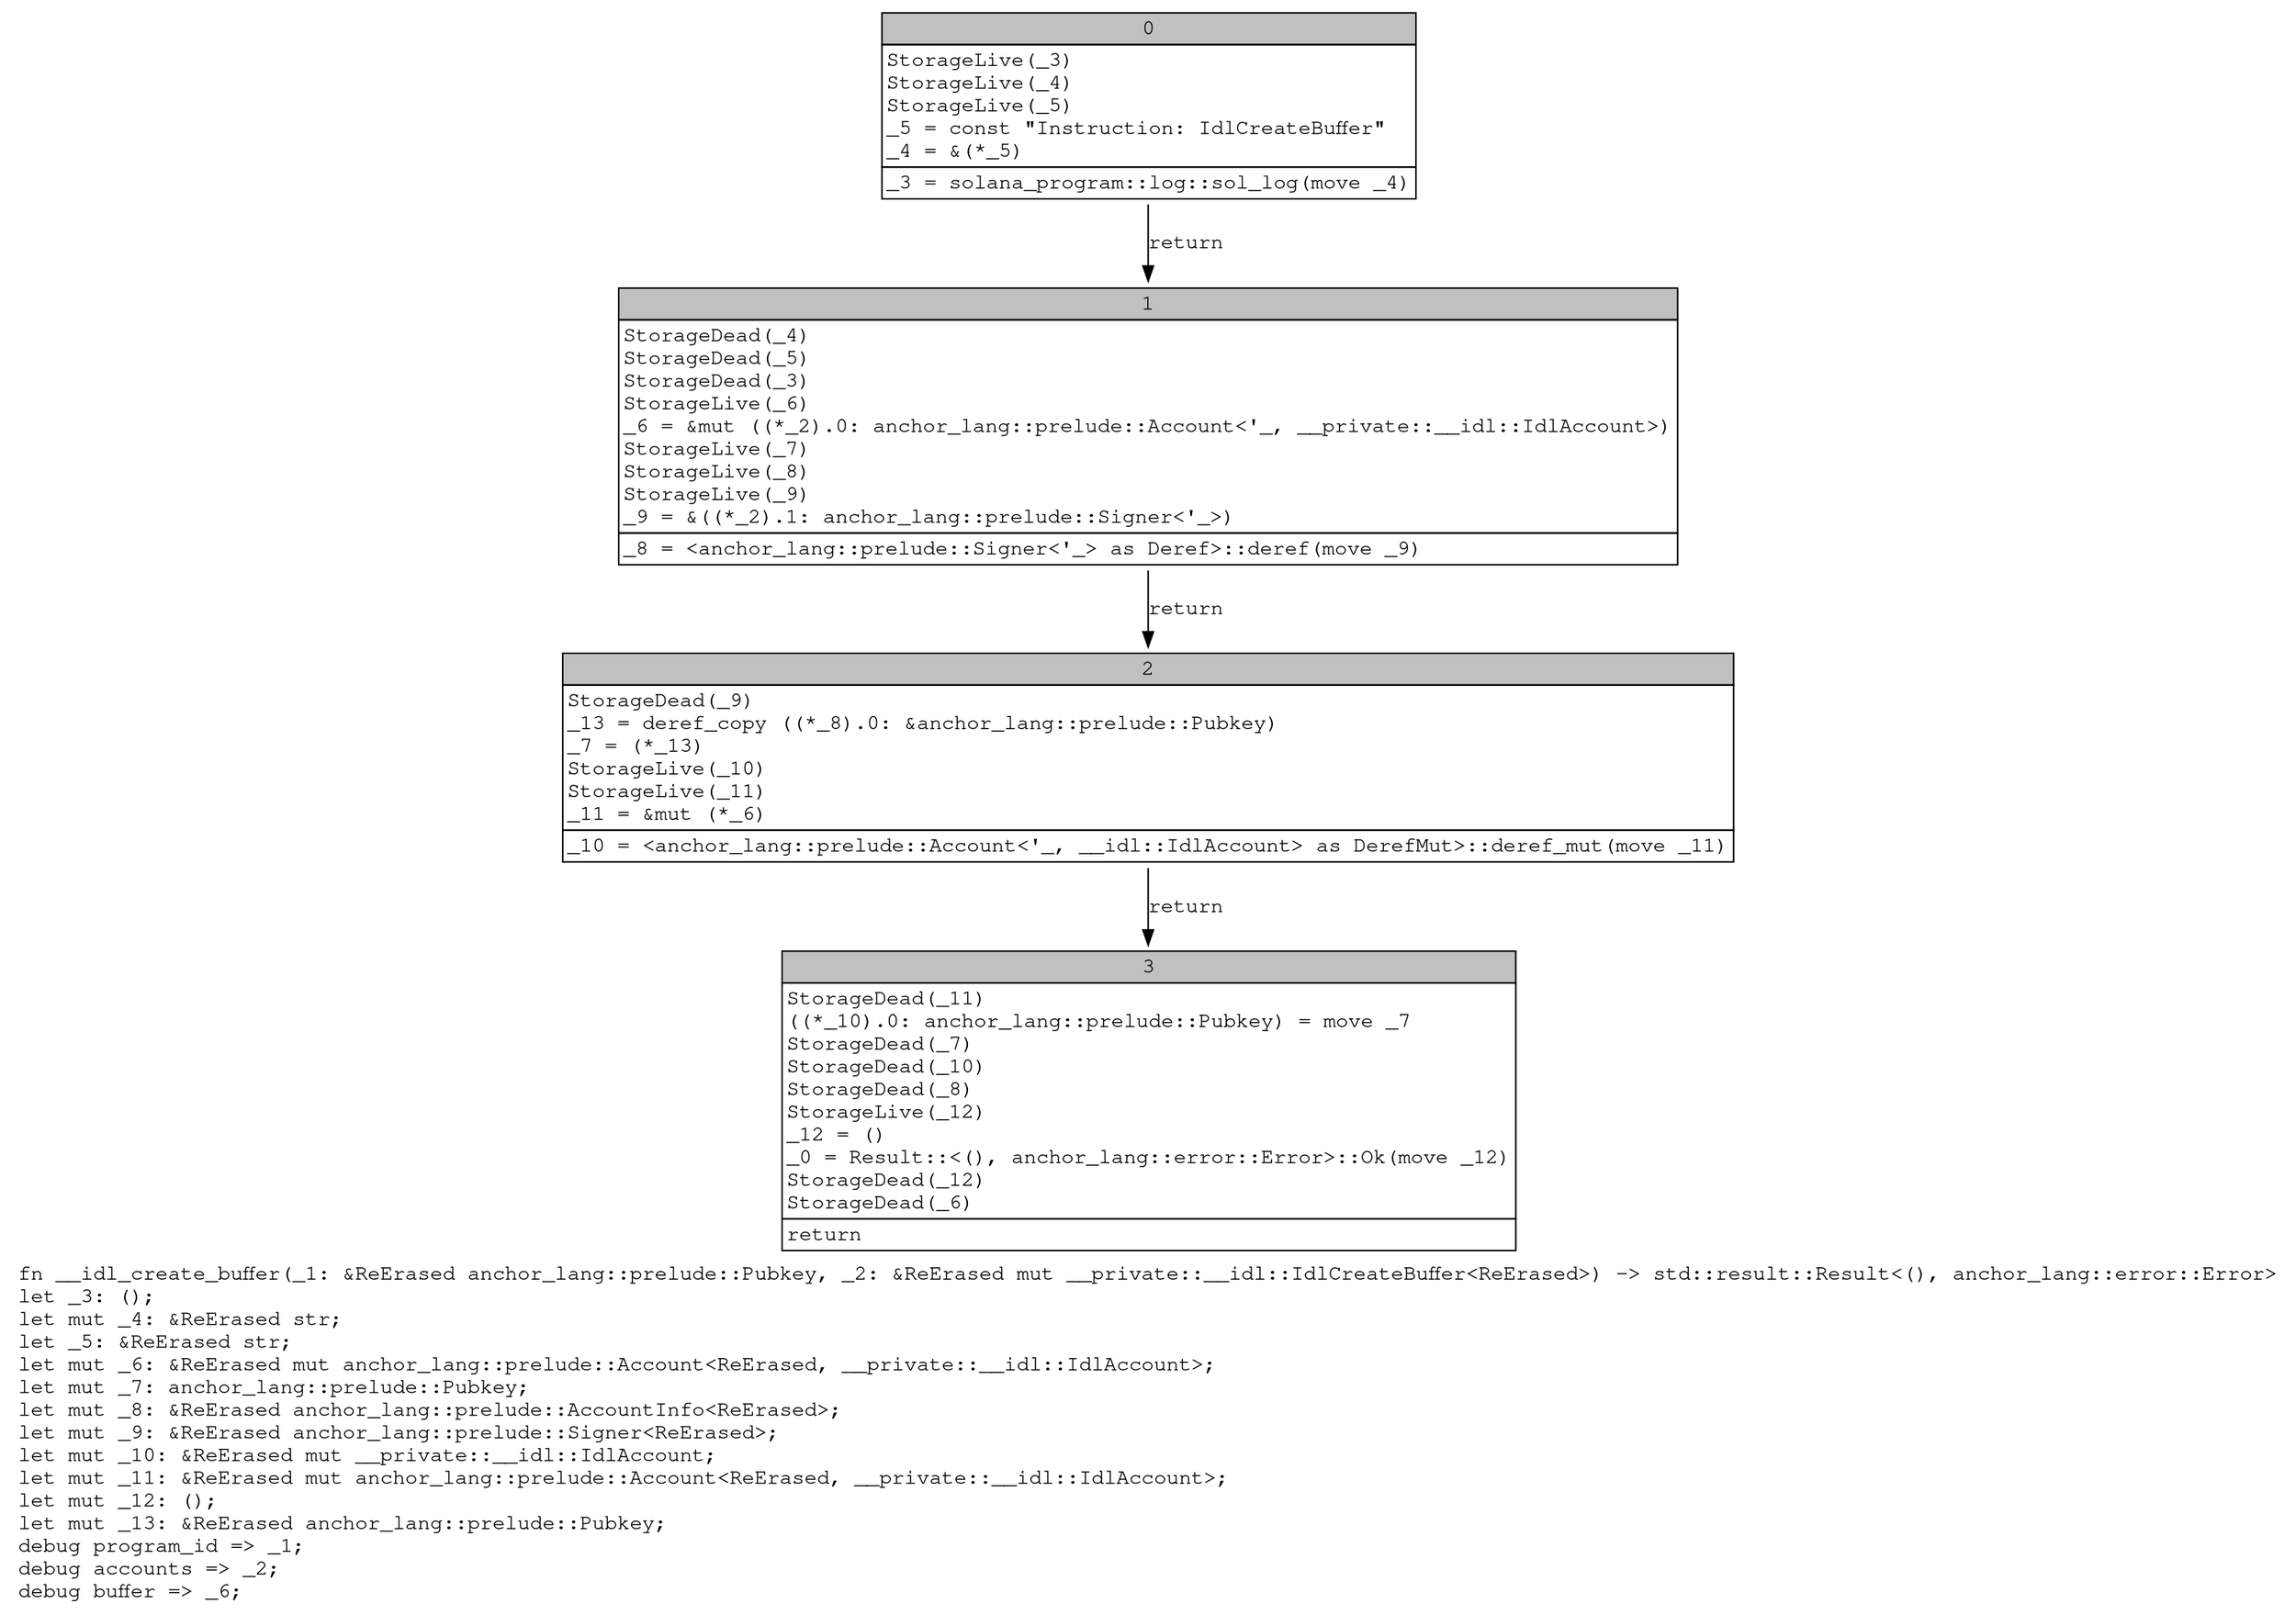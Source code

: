 digraph Mir_0_84 {
    graph [fontname="Courier, monospace"];
    node [fontname="Courier, monospace"];
    edge [fontname="Courier, monospace"];
    label=<fn __idl_create_buffer(_1: &amp;ReErased anchor_lang::prelude::Pubkey, _2: &amp;ReErased mut __private::__idl::IdlCreateBuffer&lt;ReErased&gt;) -&gt; std::result::Result&lt;(), anchor_lang::error::Error&gt;<br align="left"/>let _3: ();<br align="left"/>let mut _4: &amp;ReErased str;<br align="left"/>let _5: &amp;ReErased str;<br align="left"/>let mut _6: &amp;ReErased mut anchor_lang::prelude::Account&lt;ReErased, __private::__idl::IdlAccount&gt;;<br align="left"/>let mut _7: anchor_lang::prelude::Pubkey;<br align="left"/>let mut _8: &amp;ReErased anchor_lang::prelude::AccountInfo&lt;ReErased&gt;;<br align="left"/>let mut _9: &amp;ReErased anchor_lang::prelude::Signer&lt;ReErased&gt;;<br align="left"/>let mut _10: &amp;ReErased mut __private::__idl::IdlAccount;<br align="left"/>let mut _11: &amp;ReErased mut anchor_lang::prelude::Account&lt;ReErased, __private::__idl::IdlAccount&gt;;<br align="left"/>let mut _12: ();<br align="left"/>let mut _13: &amp;ReErased anchor_lang::prelude::Pubkey;<br align="left"/>debug program_id =&gt; _1;<br align="left"/>debug accounts =&gt; _2;<br align="left"/>debug buffer =&gt; _6;<br align="left"/>>;
    bb0__0_84 [shape="none", label=<<table border="0" cellborder="1" cellspacing="0"><tr><td bgcolor="gray" align="center" colspan="1">0</td></tr><tr><td align="left" balign="left">StorageLive(_3)<br/>StorageLive(_4)<br/>StorageLive(_5)<br/>_5 = const &quot;Instruction: IdlCreateBuffer&quot;<br/>_4 = &amp;(*_5)<br/></td></tr><tr><td align="left">_3 = solana_program::log::sol_log(move _4)</td></tr></table>>];
    bb1__0_84 [shape="none", label=<<table border="0" cellborder="1" cellspacing="0"><tr><td bgcolor="gray" align="center" colspan="1">1</td></tr><tr><td align="left" balign="left">StorageDead(_4)<br/>StorageDead(_5)<br/>StorageDead(_3)<br/>StorageLive(_6)<br/>_6 = &amp;mut ((*_2).0: anchor_lang::prelude::Account&lt;'_, __private::__idl::IdlAccount&gt;)<br/>StorageLive(_7)<br/>StorageLive(_8)<br/>StorageLive(_9)<br/>_9 = &amp;((*_2).1: anchor_lang::prelude::Signer&lt;'_&gt;)<br/></td></tr><tr><td align="left">_8 = &lt;anchor_lang::prelude::Signer&lt;'_&gt; as Deref&gt;::deref(move _9)</td></tr></table>>];
    bb2__0_84 [shape="none", label=<<table border="0" cellborder="1" cellspacing="0"><tr><td bgcolor="gray" align="center" colspan="1">2</td></tr><tr><td align="left" balign="left">StorageDead(_9)<br/>_13 = deref_copy ((*_8).0: &amp;anchor_lang::prelude::Pubkey)<br/>_7 = (*_13)<br/>StorageLive(_10)<br/>StorageLive(_11)<br/>_11 = &amp;mut (*_6)<br/></td></tr><tr><td align="left">_10 = &lt;anchor_lang::prelude::Account&lt;'_, __idl::IdlAccount&gt; as DerefMut&gt;::deref_mut(move _11)</td></tr></table>>];
    bb3__0_84 [shape="none", label=<<table border="0" cellborder="1" cellspacing="0"><tr><td bgcolor="gray" align="center" colspan="1">3</td></tr><tr><td align="left" balign="left">StorageDead(_11)<br/>((*_10).0: anchor_lang::prelude::Pubkey) = move _7<br/>StorageDead(_7)<br/>StorageDead(_10)<br/>StorageDead(_8)<br/>StorageLive(_12)<br/>_12 = ()<br/>_0 = Result::&lt;(), anchor_lang::error::Error&gt;::Ok(move _12)<br/>StorageDead(_12)<br/>StorageDead(_6)<br/></td></tr><tr><td align="left">return</td></tr></table>>];
    bb0__0_84 -> bb1__0_84 [label="return"];
    bb1__0_84 -> bb2__0_84 [label="return"];
    bb2__0_84 -> bb3__0_84 [label="return"];
}
